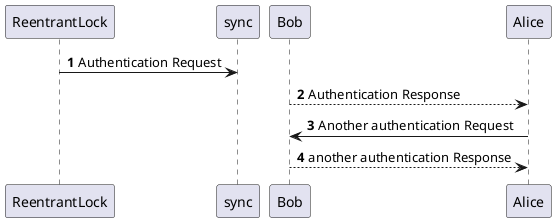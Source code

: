 @startuml
'https://plantuml.com/sequence-diagram

autonumber

ReentrantLock -> sync: Authentication Request
Bob --> Alice: Authentication Response

Alice -> Bob: Another authentication Request
Alice <-- Bob: another authentication Response
@enduml
